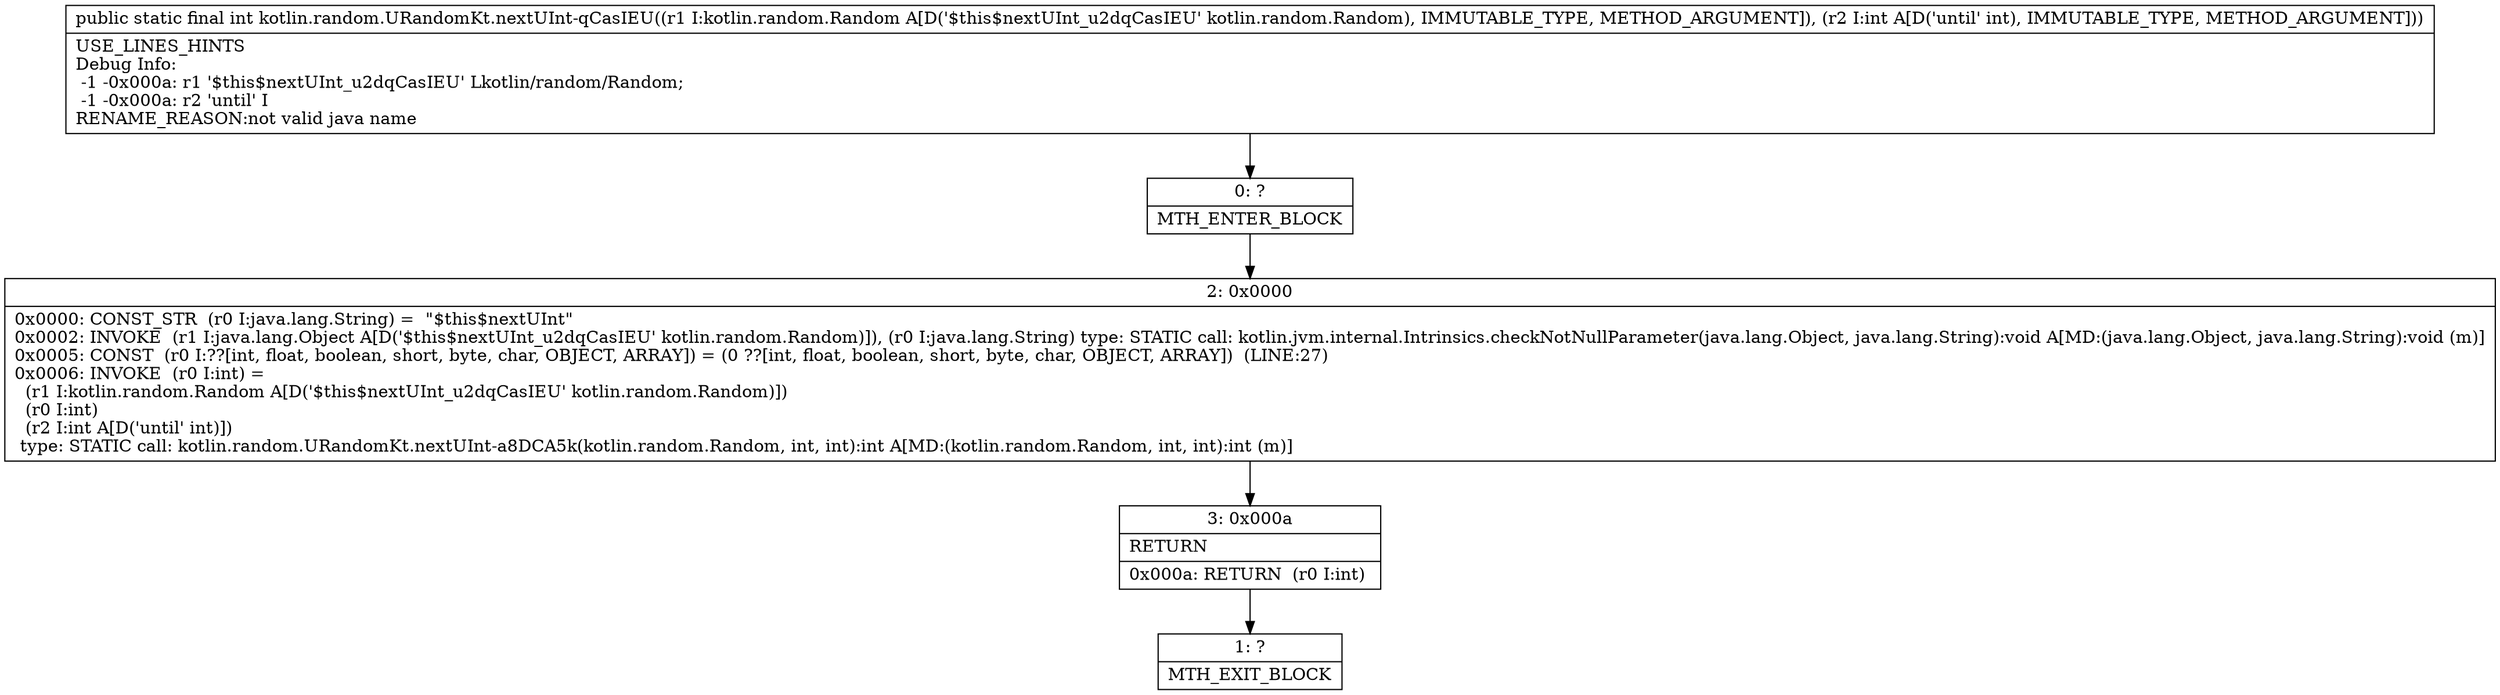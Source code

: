 digraph "CFG forkotlin.random.URandomKt.nextUInt\-qCasIEU(Lkotlin\/random\/Random;I)I" {
Node_0 [shape=record,label="{0\:\ ?|MTH_ENTER_BLOCK\l}"];
Node_2 [shape=record,label="{2\:\ 0x0000|0x0000: CONST_STR  (r0 I:java.lang.String) =  \"$this$nextUInt\" \l0x0002: INVOKE  (r1 I:java.lang.Object A[D('$this$nextUInt_u2dqCasIEU' kotlin.random.Random)]), (r0 I:java.lang.String) type: STATIC call: kotlin.jvm.internal.Intrinsics.checkNotNullParameter(java.lang.Object, java.lang.String):void A[MD:(java.lang.Object, java.lang.String):void (m)]\l0x0005: CONST  (r0 I:??[int, float, boolean, short, byte, char, OBJECT, ARRAY]) = (0 ??[int, float, boolean, short, byte, char, OBJECT, ARRAY])  (LINE:27)\l0x0006: INVOKE  (r0 I:int) = \l  (r1 I:kotlin.random.Random A[D('$this$nextUInt_u2dqCasIEU' kotlin.random.Random)])\l  (r0 I:int)\l  (r2 I:int A[D('until' int)])\l type: STATIC call: kotlin.random.URandomKt.nextUInt\-a8DCA5k(kotlin.random.Random, int, int):int A[MD:(kotlin.random.Random, int, int):int (m)]\l}"];
Node_3 [shape=record,label="{3\:\ 0x000a|RETURN\l|0x000a: RETURN  (r0 I:int) \l}"];
Node_1 [shape=record,label="{1\:\ ?|MTH_EXIT_BLOCK\l}"];
MethodNode[shape=record,label="{public static final int kotlin.random.URandomKt.nextUInt\-qCasIEU((r1 I:kotlin.random.Random A[D('$this$nextUInt_u2dqCasIEU' kotlin.random.Random), IMMUTABLE_TYPE, METHOD_ARGUMENT]), (r2 I:int A[D('until' int), IMMUTABLE_TYPE, METHOD_ARGUMENT]))  | USE_LINES_HINTS\lDebug Info:\l  \-1 \-0x000a: r1 '$this$nextUInt_u2dqCasIEU' Lkotlin\/random\/Random;\l  \-1 \-0x000a: r2 'until' I\lRENAME_REASON:not valid java name\l}"];
MethodNode -> Node_0;Node_0 -> Node_2;
Node_2 -> Node_3;
Node_3 -> Node_1;
}

